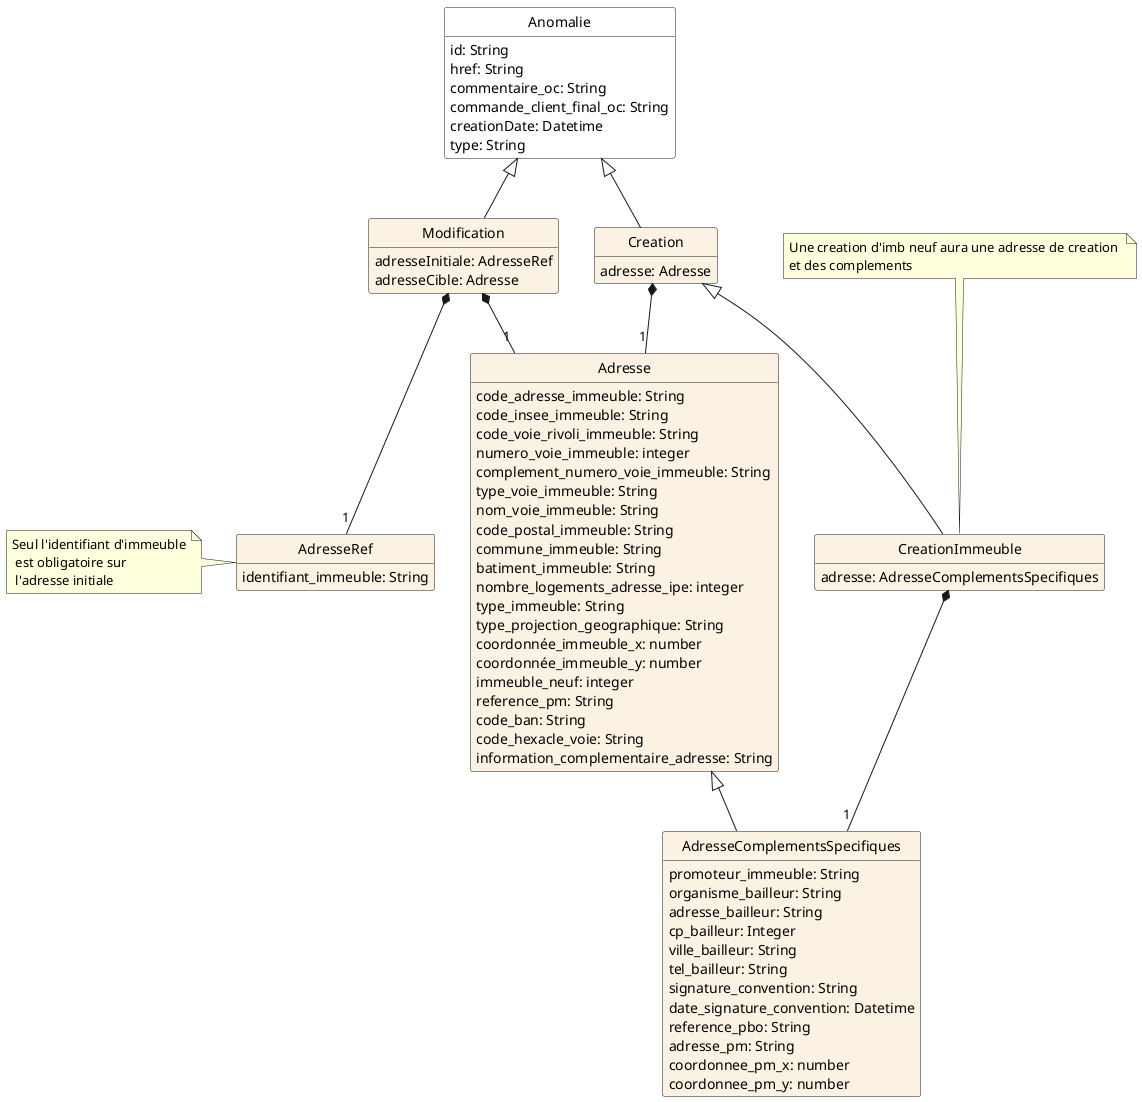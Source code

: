 @startuml
hide circle
hide methods
hide stereotype
show <<Enumeration>> stereotype
skinparam class {
   BackgroundColor<<Enumeration>> #E6F5F7
   BackgroundColor<<Ref>> #FFFFE0
   BackgroundColor<<Pivot>> #FFFFFFF
   BackgroundColor #FCF2E3
}

class Anomalie <<Pivot>> {
    id: String
    href: String
    commentaire_oc: String
    commande_client_final_oc: String
    creationDate: Datetime
    type: String
}

class Creation {
    adresse: Adresse
}
Anomalie <|-- Creation

class Modification {
    adresseInitiale: AdresseRef
    adresseCible: Adresse
}
Anomalie <|-- Modification

class Adresse {
    code_adresse_immeuble: String
    code_insee_immeuble: String
    code_voie_rivoli_immeuble: String
    numero_voie_immeuble: integer
    complement_numero_voie_immeuble: String
    type_voie_immeuble: String
    nom_voie_immeuble: String
    code_postal_immeuble: String
    commune_immeuble: String
    batiment_immeuble: String
    nombre_logements_adresse_ipe: integer
    type_immeuble: String
    type_projection_geographique: String
    coordonnée_immeuble_x: number
    coordonnée_immeuble_y: number
    immeuble_neuf: integer
    reference_pm: String
    code_ban: String
    code_hexacle_voie: String
    information_complementaire_adresse: String
}

Adresse <|-- AdresseComplementsSpecifiques

class AdresseRef {
    identifiant_immeuble: String
}
note left: Seul l'identifiant d'immeuble\n est obligatoire sur \n l'adresse initiale


Creation *-- "1" Adresse

class CreationImmeuble {
adresse: AdresseComplementsSpecifiques
}
CreationImmeuble *-- "1" AdresseComplementsSpecifiques

note top: Une creation d'imb neuf aura une adresse de creation \net des complements
Creation <|-- CreationImmeuble

Modification *-- "1" Adresse
Modification *-- "1" AdresseRef

class AdresseComplementsSpecifiques {
    promoteur_immeuble: String
    organisme_bailleur: String
    adresse_bailleur: String
    cp_bailleur: Integer
    ville_bailleur: String
    tel_bailleur: String
    signature_convention: String
    date_signature_convention: Datetime
    reference_pbo: String
    adresse_pm: String
    coordonnee_pm_x: number
    coordonnee_pm_y: number
}

@enduml
